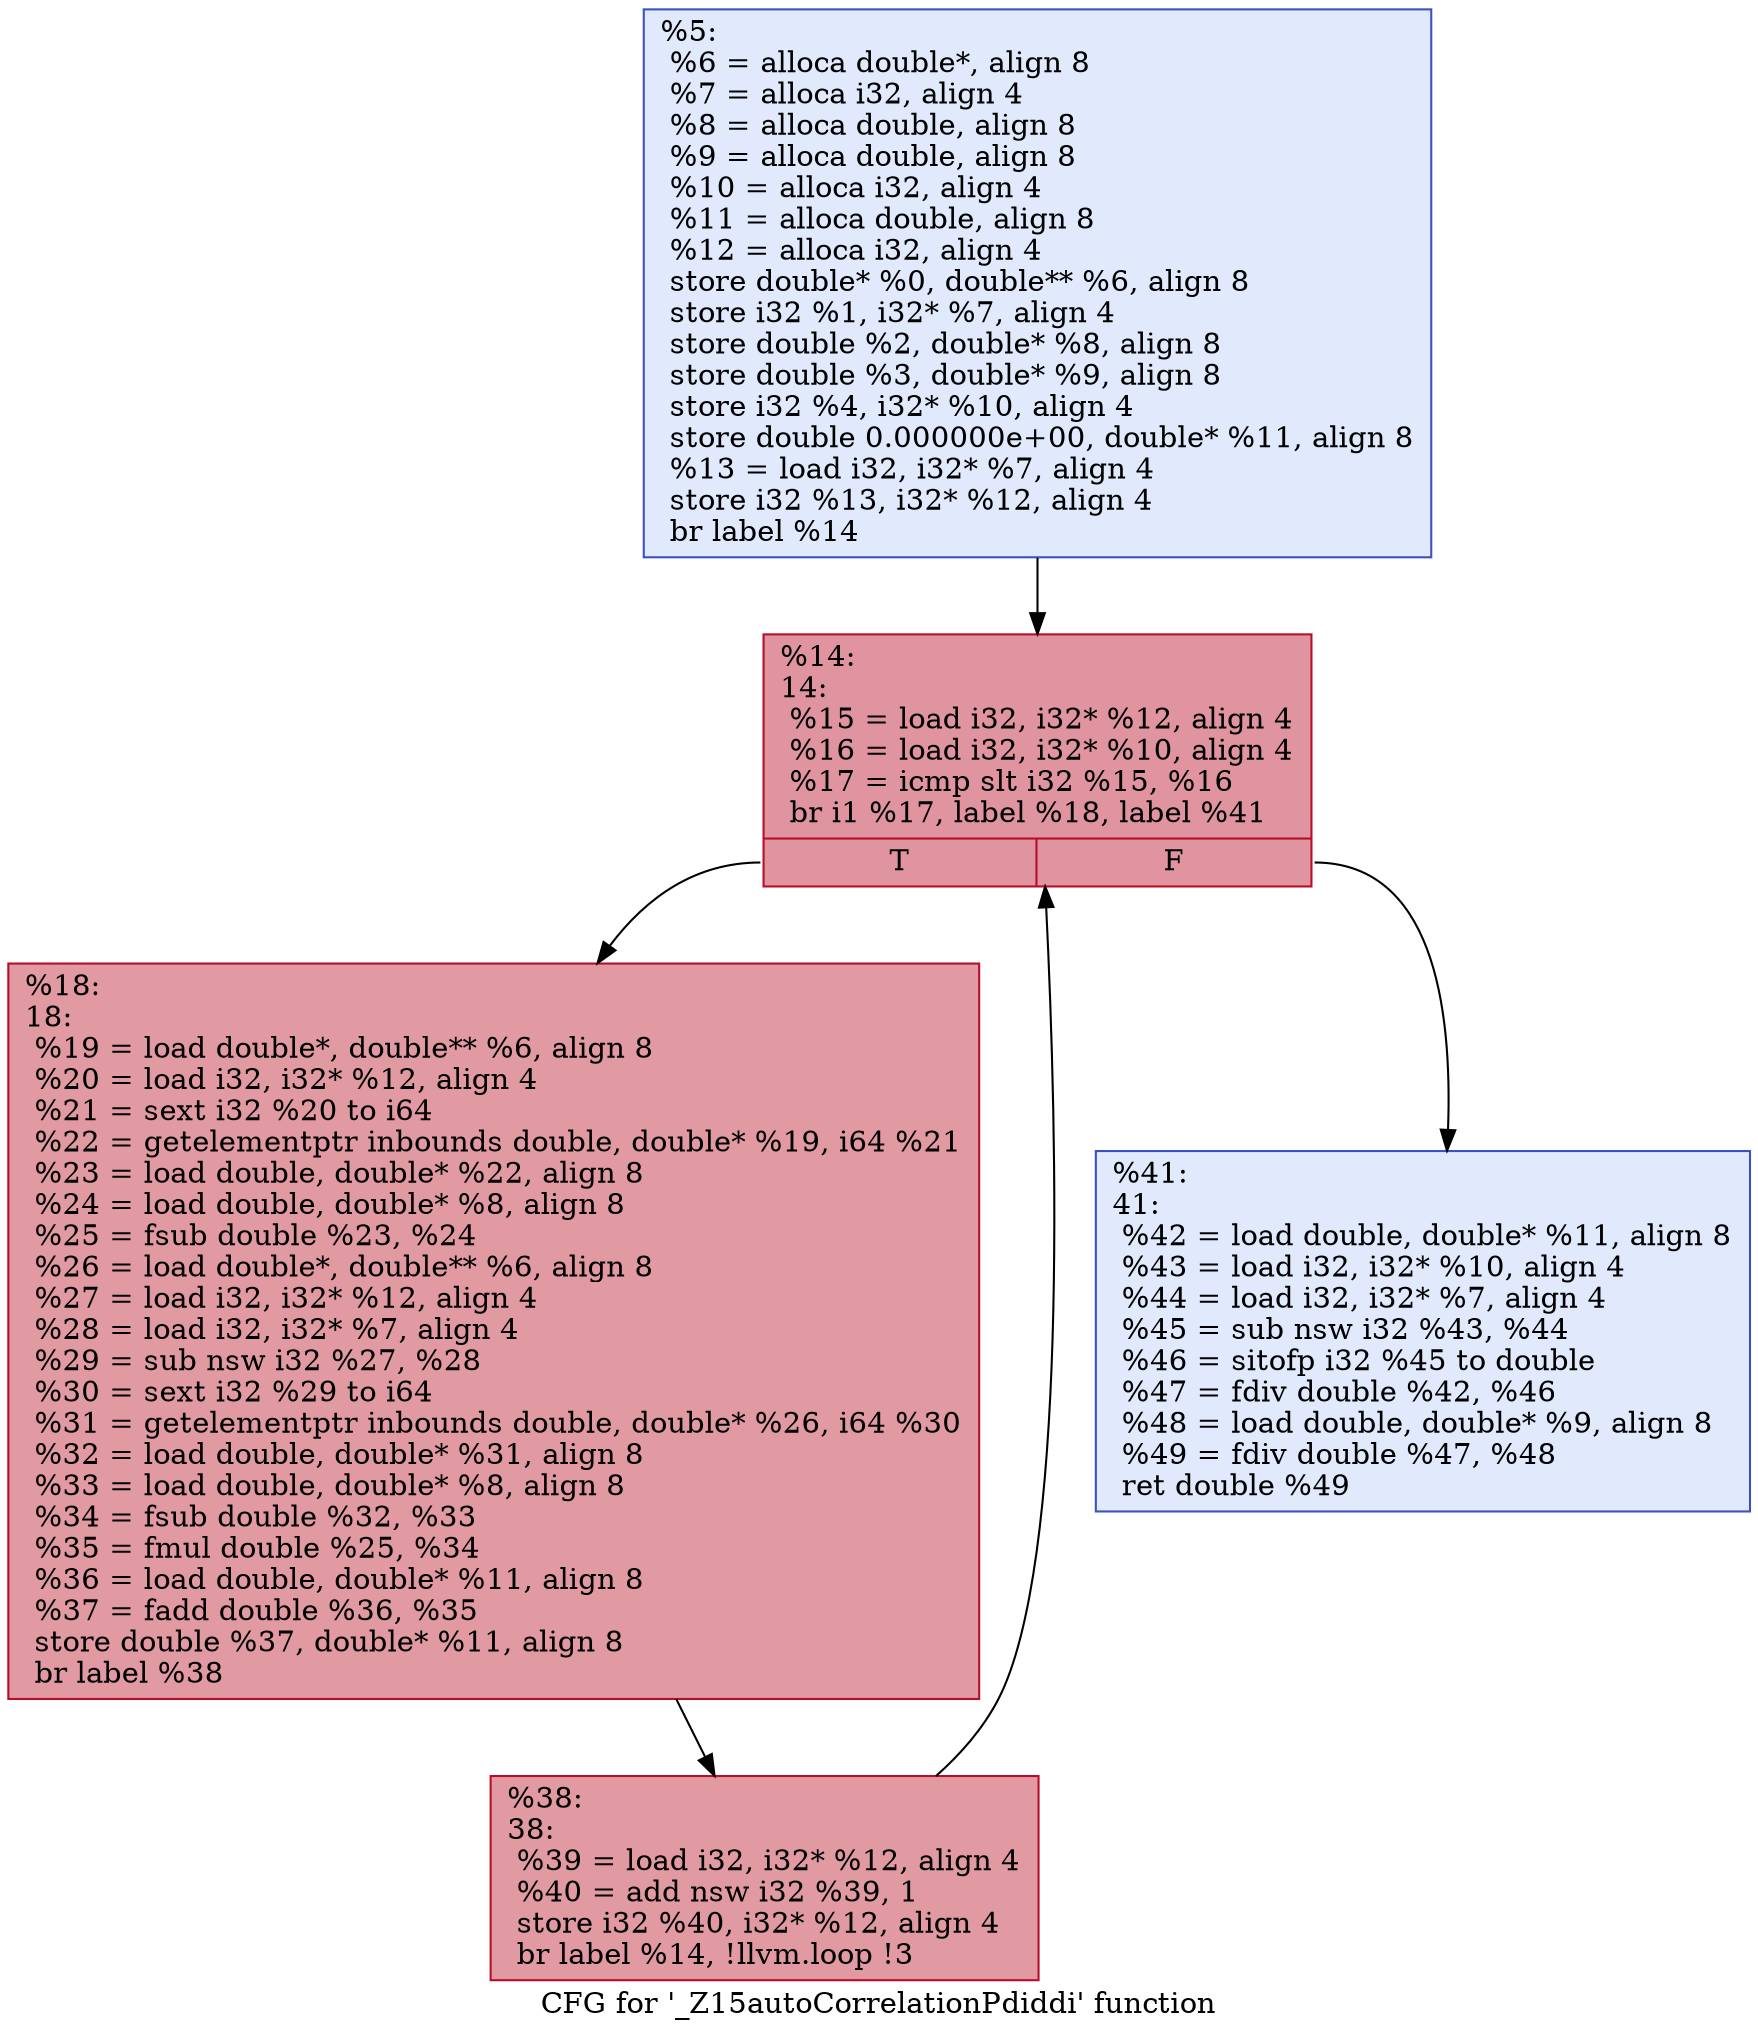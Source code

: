 digraph "CFG for '_Z15autoCorrelationPdiddi' function" {
	label="CFG for '_Z15autoCorrelationPdiddi' function";

	Node0x1d050241160 [shape=record,color="#3d50c3ff", style=filled, fillcolor="#b9d0f970",label="{%5:\l  %6 = alloca double*, align 8\l  %7 = alloca i32, align 4\l  %8 = alloca double, align 8\l  %9 = alloca double, align 8\l  %10 = alloca i32, align 4\l  %11 = alloca double, align 8\l  %12 = alloca i32, align 4\l  store double* %0, double** %6, align 8\l  store i32 %1, i32* %7, align 4\l  store double %2, double* %8, align 8\l  store double %3, double* %9, align 8\l  store i32 %4, i32* %10, align 4\l  store double 0.000000e+00, double* %11, align 8\l  %13 = load i32, i32* %7, align 4\l  store i32 %13, i32* %12, align 4\l  br label %14\l}"];
	Node0x1d050241160 -> Node0x1d050240c60;
	Node0x1d050240c60 [shape=record,color="#b70d28ff", style=filled, fillcolor="#b70d2870",label="{%14:\l14:                                               \l  %15 = load i32, i32* %12, align 4\l  %16 = load i32, i32* %10, align 4\l  %17 = icmp slt i32 %15, %16\l  br i1 %17, label %18, label %41\l|{<s0>T|<s1>F}}"];
	Node0x1d050240c60:s0 -> Node0x1d050241a70;
	Node0x1d050240c60:s1 -> Node0x1d050241ac0;
	Node0x1d050241a70 [shape=record,color="#b70d28ff", style=filled, fillcolor="#bb1b2c70",label="{%18:\l18:                                               \l  %19 = load double*, double** %6, align 8\l  %20 = load i32, i32* %12, align 4\l  %21 = sext i32 %20 to i64\l  %22 = getelementptr inbounds double, double* %19, i64 %21\l  %23 = load double, double* %22, align 8\l  %24 = load double, double* %8, align 8\l  %25 = fsub double %23, %24\l  %26 = load double*, double** %6, align 8\l  %27 = load i32, i32* %12, align 4\l  %28 = load i32, i32* %7, align 4\l  %29 = sub nsw i32 %27, %28\l  %30 = sext i32 %29 to i64\l  %31 = getelementptr inbounds double, double* %26, i64 %30\l  %32 = load double, double* %31, align 8\l  %33 = load double, double* %8, align 8\l  %34 = fsub double %32, %33\l  %35 = fmul double %25, %34\l  %36 = load double, double* %11, align 8\l  %37 = fadd double %36, %35\l  store double %37, double* %11, align 8\l  br label %38\l}"];
	Node0x1d050241a70 -> Node0x1d050241390;
	Node0x1d050241390 [shape=record,color="#b70d28ff", style=filled, fillcolor="#bb1b2c70",label="{%38:\l38:                                               \l  %39 = load i32, i32* %12, align 4\l  %40 = add nsw i32 %39, 1\l  store i32 %40, i32* %12, align 4\l  br label %14, !llvm.loop !3\l}"];
	Node0x1d050241390 -> Node0x1d050240c60;
	Node0x1d050241ac0 [shape=record,color="#3d50c3ff", style=filled, fillcolor="#b9d0f970",label="{%41:\l41:                                               \l  %42 = load double, double* %11, align 8\l  %43 = load i32, i32* %10, align 4\l  %44 = load i32, i32* %7, align 4\l  %45 = sub nsw i32 %43, %44\l  %46 = sitofp i32 %45 to double\l  %47 = fdiv double %42, %46\l  %48 = load double, double* %9, align 8\l  %49 = fdiv double %47, %48\l  ret double %49\l}"];
}
